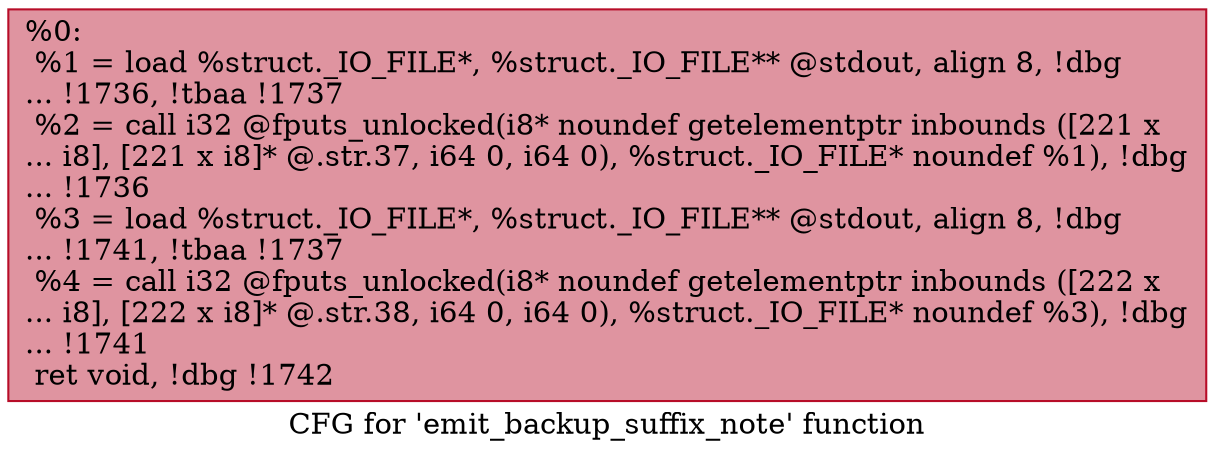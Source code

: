 digraph "CFG for 'emit_backup_suffix_note' function" {
	label="CFG for 'emit_backup_suffix_note' function";

	Node0x1684860 [shape=record,color="#b70d28ff", style=filled, fillcolor="#b70d2870",label="{%0:\l  %1 = load %struct._IO_FILE*, %struct._IO_FILE** @stdout, align 8, !dbg\l... !1736, !tbaa !1737\l  %2 = call i32 @fputs_unlocked(i8* noundef getelementptr inbounds ([221 x\l... i8], [221 x i8]* @.str.37, i64 0, i64 0), %struct._IO_FILE* noundef %1), !dbg\l... !1736\l  %3 = load %struct._IO_FILE*, %struct._IO_FILE** @stdout, align 8, !dbg\l... !1741, !tbaa !1737\l  %4 = call i32 @fputs_unlocked(i8* noundef getelementptr inbounds ([222 x\l... i8], [222 x i8]* @.str.38, i64 0, i64 0), %struct._IO_FILE* noundef %3), !dbg\l... !1741\l  ret void, !dbg !1742\l}"];
}
